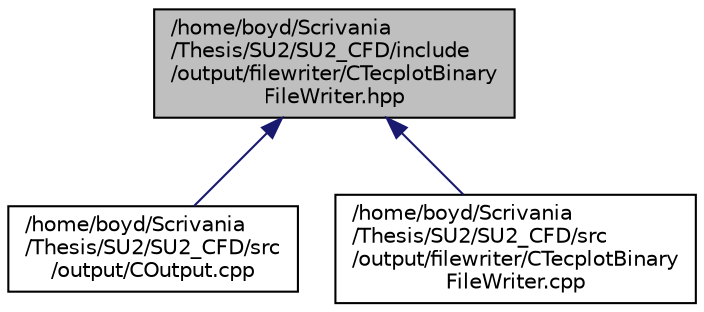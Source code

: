 digraph "/home/boyd/Scrivania/Thesis/SU2/SU2_CFD/include/output/filewriter/CTecplotBinaryFileWriter.hpp"
{
  edge [fontname="Helvetica",fontsize="10",labelfontname="Helvetica",labelfontsize="10"];
  node [fontname="Helvetica",fontsize="10",shape=record];
  Node29 [label="/home/boyd/Scrivania\l/Thesis/SU2/SU2_CFD/include\l/output/filewriter/CTecplotBinary\lFileWriter.hpp",height=0.2,width=0.4,color="black", fillcolor="grey75", style="filled", fontcolor="black"];
  Node29 -> Node30 [dir="back",color="midnightblue",fontsize="10",style="solid",fontname="Helvetica"];
  Node30 [label="/home/boyd/Scrivania\l/Thesis/SU2/SU2_CFD/src\l/output/COutput.cpp",height=0.2,width=0.4,color="black", fillcolor="white", style="filled",URL="$_c_output_8cpp.html"];
  Node29 -> Node31 [dir="back",color="midnightblue",fontsize="10",style="solid",fontname="Helvetica"];
  Node31 [label="/home/boyd/Scrivania\l/Thesis/SU2/SU2_CFD/src\l/output/filewriter/CTecplotBinary\lFileWriter.cpp",height=0.2,width=0.4,color="black", fillcolor="white", style="filled",URL="$_c_tecplot_binary_file_writer_8cpp.html",tooltip="Filewriter class for Tecplot binary format. "];
}
